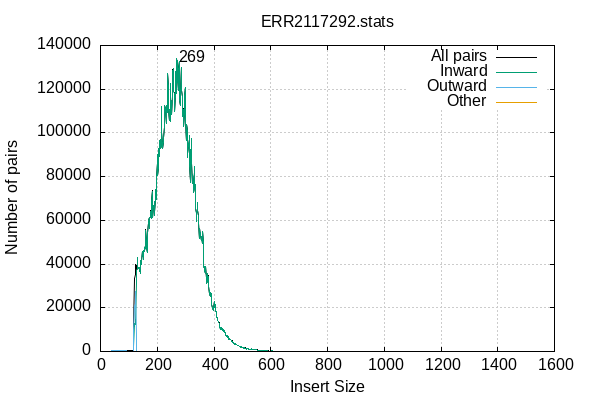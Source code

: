 
            set terminal png size 600,400 truecolor
            set output "ERR2117292-insert-size.png"
            set grid xtics ytics y2tics back lc rgb "#cccccc"
            set rmargin 5
            set label sprintf("%d",269) at 269+10,133878
            set ylabel  "Number of pairs"
            set xlabel  "Insert Size"
            set title "ERR2117292.stats" noenhanced
            plot \
                '-' with lines lc rgb 'black' title 'All pairs', \
                '-' with lines title 'Inward', \
                '-' with lines title 'Outward', \
                '-' with lines title 'Other'
        0	63
1	0
2	117
3	112
4	137
5	117
6	122
7	145
8	97
9	116
10	123
11	139
12	118
13	94
14	111
15	129
16	133
17	140
18	155
19	135
20	142
21	222
22	139
23	174
24	165
25	179
26	157
27	146
28	136
29	128
30	144
31	164
32	169
33	194
34	210
35	195
36	167
37	220
38	230
39	281
40	310
41	307
42	337
43	327
44	306
45	361
46	352
47	337
48	368
49	380
50	389
51	377
52	436
53	441
54	523
55	485
56	494
57	519
58	517
59	428
60	565
61	562
62	547
63	615
64	540
65	527
66	536
67	513
68	533
69	550
70	591
71	587
72	579
73	609
74	596
75	560
76	531
77	530
78	503
79	507
80	506
81	433
82	447
83	440
84	447
85	449
86	507
87	453
88	440
89	480
90	432
91	412
92	412
93	377
94	356
95	390
96	336
97	310
98	301
99	244
100	256
101	244
102	284
103	247
104	283
105	267
106	296
107	279
108	277
109	281
110	273
111	329
112	279
113	295
114	292
115	354
116	552
117	1921
118	12000
119	33101
120	32372
121	33370
122	35020
123	39636
124	39682
125	39474
126	39183
127	35139
128	37160
129	37888
130	42889
131	41709
132	37980
133	38320
134	38125
135	38560
136	38307
137	38453
138	36426
139	37392
140	37241
141	35673
142	41805
143	41669
144	39721
145	40669
146	41842
147	45956
148	44674
149	43417
150	43268
151	42188
152	42318
153	46129
154	45657
155	47398
156	46407
157	48562
158	46986
159	53178
160	55630
161	50729
162	48998
163	47372
164	45492
165	46918
166	51083
167	54618
168	58557
169	59418
170	59855
171	61342
172	59533
173	56347
174	60794
175	61597
176	64306
177	62694
178	60920
179	61387
180	66874
181	69037
182	73443
183	69353
184	67295
185	61205
186	65861
187	67002
188	65781
189	65639
190	68616
191	62371
192	64187
193	69099
194	74285
195	69193
196	69781
197	76704
198	77177
199	80210
200	85833
201	90113
202	80569
203	83883
204	93020
205	85342
206	92292
207	89357
208	95055
209	96608
210	93640
211	94518
212	96856
213	93063
214	93730
215	112305
216	100054
217	95245
218	95728
219	95794
220	92976
221	95640
222	95906
223	97942
224	102687
225	102655
226	112494
227	112602
228	111134
229	110788
230	109694
231	104305
232	108079
233	112587
234	110550
235	109592
236	125840
237	127069
238	121751
239	120433
240	114083
241	110278
242	105810
243	110909
244	110615
245	105271
246	115328
247	122550
248	115407
249	114204
250	110698
251	108579
252	116471
253	119999
254	128811
255	120912
256	123934
257	129689
258	122330
259	118996
260	118288
261	114085
262	109902
263	116564
264	118985
265	116077
266	128260
267	118202
268	131617
269	133878
270	127016
271	122909
272	133070
273	125387
274	119476
275	128295
276	129720
277	132662
278	126368
279	115674
280	114811
281	112489
282	113850
283	119641
284	130034
285	128193
286	124678
287	119438
288	116530
289	113266
290	107553
291	110960
292	102797
293	104269
294	102809
295	108372
296	110417
297	117260
298	121004
299	120619
300	109632
301	104505
302	96668
303	96585
304	104058
305	101351
306	95174
307	88586
308	90582
309	93787
310	95077
311	94402
312	96971
313	98908
314	97150
315	84449
316	78193
317	77534
318	92409
319	91153
320	96975
321	97457
322	86201
323	77018
324	78074
325	81043
326	77871
327	75081
328	72847
329	74004
330	81992
331	83351
332	84608
333	74834
334	72849
335	76369
336	65316
337	63376
338	64250
339	59568
340	63228
341	64559
342	68110
343	64717
344	62043
345	62478
346	58565
347	58751
348	51742
349	55549
350	56241
351	52967
352	54274
353	53097
354	53001
355	50951
356	52360
357	52796
358	49618
359	49664
360	49789
361	54706
362	50253
363	43769
364	39056
365	37916
366	38919
367	36538
368	37238
369	35587
370	35543
371	39051
372	33965
373	34742
374	31905
375	30986
376	31825
377	35893
378	32322
379	34552
380	33452
381	30444
382	29825
383	26692
384	27892
385	26136
386	25094
387	25345
388	26999
389	26052
390	26657
391	25578
392	21481
393	19921
394	20140
395	20322
396	19588
397	18760
398	19382
399	20077
400	22942
401	22489
402	19959
403	21353
404	21491
405	21692
406	20009
407	18157
408	18520
409	16784
410	15498
411	15688
412	14762
413	15175
414	14078
415	13771
416	13424
417	13101
418	12866
419	13054
420	11725
421	11053
422	10317
423	10462
424	10827
425	10954
426	10504
427	10382
428	10205
429	10401
430	10101
431	9783
432	9620
433	9906
434	9365
435	9128
436	9570
437	8730
438	9069
439	8673
440	7947
441	7426
442	7249
443	7038
444	6992
445	7298
446	6974
447	7025
448	6651
449	7254
450	6771
451	6143
452	5520
453	5754
454	5869
455	5754
456	5673
457	5534
458	5570
459	5440
460	5133
461	4920
462	4763
463	4774
464	4805
465	4708
466	4238
467	3997
468	3700
469	3590
470	3457
471	3641
472	3389
473	3435
474	3748
475	3799
476	3737
477	3312
478	3181
479	3204
480	3264
481	3218
482	2883
483	2568
484	2727
485	2578
486	2732
487	2930
488	2699
489	2432
490	2502
491	2392
492	2094
493	1985
494	1884
495	1921
496	1898
497	2156
498	2334
499	2013
500	1848
501	1827
502	1705
503	1628
504	1657
505	1466
506	1546
507	1487
508	1545
509	1625
510	1618
511	1475
512	1408
513	1301
514	1290
515	1146
516	1336
517	1215
518	1251
519	1277
520	1333
521	1543
522	1127
523	1188
524	1063
525	984
526	1095
527	1128
528	1016
529	1027
530	1024
531	1017
532	1189
533	1178
534	1012
535	925
536	842
537	842
538	807
539	920
540	1098
541	971
542	901
543	928
544	835
545	802
546	827
547	922
548	836
549	793
550	778
551	720
552	689
553	680
554	632
555	635
556	645
557	612
558	585
559	594
560	535
561	495
562	505
563	486
564	523
565	506
566	592
567	637
568	542
569	581
570	523
571	469
572	468
573	407
574	372
575	436
576	404
577	455
578	411
579	438
580	483
581	620
582	498
583	385
584	365
585	302
586	314
587	294
588	263
589	237
590	255
591	229
592	226
593	217
594	221
595	214
596	214
597	194
598	197
599	182
600	184
601	206
602	182
603	246
604	276
605	252
606	230
607	192
608	202
609	218
610	178
611	161
612	176
613	165
614	181
615	200
616	203
617	173
618	189
619	201
620	162
621	154
622	131
623	180
624	171
625	180
626	219
627	189
628	175
629	144
630	197
631	177
632	148
633	136
634	128
635	172
636	179
637	154
638	137
639	150
640	159
641	152
642	132
643	117
644	142
645	139
646	152
647	153
648	116
649	145
650	125
651	124
652	151
653	145
654	122
655	129
656	126
657	125
658	121
659	114
660	125
661	137
662	105
663	132
664	92
665	109
666	124
667	113
668	84
669	113
670	93
671	94
672	130
673	102
674	118
675	126
676	110
677	103
678	108
679	96
680	94
681	96
682	101
683	92
684	101
685	97
686	87
687	96
688	73
689	96
690	97
691	86
692	88
693	85
694	86
695	85
696	92
697	90
698	77
699	105
700	108
701	77
702	84
703	72
704	89
705	65
706	66
707	87
708	68
709	81
710	71
711	63
712	76
713	72
714	61
715	83
716	102
717	85
718	67
719	74
720	68
721	90
722	76
723	66
724	86
725	56
726	68
727	75
728	76
729	54
730	64
731	90
732	83
733	64
734	69
735	77
736	63
737	63
738	74
739	80
740	64
741	70
742	65
743	63
744	60
745	65
746	50
747	51
748	57
749	77
750	56
751	65
752	61
753	65
754	87
755	59
756	56
757	69
758	60
759	69
760	62
761	67
762	72
763	46
764	72
765	54
766	47
767	62
768	70
769	58
770	65
771	52
772	61
773	74
774	57
775	61
776	48
777	47
778	53
779	54
780	43
781	52
782	53
783	46
784	61
785	48
786	64
787	55
788	56
789	58
790	55
791	67
792	47
793	42
794	45
795	46
796	47
797	54
798	45
799	38
800	32
801	29
802	49
803	46
804	48
805	61
806	42
807	60
808	44
809	52
810	43
811	38
812	41
813	50
814	51
815	58
816	55
817	44
818	49
819	45
820	48
821	58
822	55
823	48
824	46
825	48
826	37
827	47
828	48
829	45
830	40
831	53
832	48
833	30
834	32
835	40
836	46
837	51
838	37
839	44
840	32
841	41
842	53
843	45
844	55
845	41
846	37
847	40
848	44
849	47
850	51
851	46
852	48
853	38
854	46
855	35
856	45
857	57
858	45
859	44
860	39
861	33
862	58
863	53
864	45
865	50
866	42
867	58
868	41
869	49
870	44
871	41
872	35
873	48
874	44
875	51
876	47
877	36
878	29
879	43
880	28
881	49
882	31
883	32
884	43
885	39
886	40
887	39
888	44
889	37
890	33
891	39
892	36
893	40
894	51
895	29
896	42
897	30
898	41
899	42
900	44
901	49
902	40
903	35
904	34
905	47
906	45
907	35
908	38
909	50
910	42
911	49
912	57
913	46
914	48
915	35
916	39
917	50
918	49
919	45
920	53
921	39
922	40
923	38
924	34
925	34
926	44
927	43
928	37
929	46
930	49
931	37
932	28
933	39
934	34
935	47
936	50
937	36
938	40
939	34
940	33
941	39
942	48
943	32
944	41
945	43
946	52
947	37
948	34
949	41
950	37
951	37
952	39
953	31
954	44
955	35
956	48
957	50
958	56
959	42
960	41
961	42
962	38
963	28
964	50
965	42
966	35
967	48
968	29
969	39
970	43
971	27
972	35
973	40
974	24
975	46
976	34
977	26
978	27
979	33
980	39
981	36
982	38
983	33
984	41
985	27
986	55
987	36
988	27
989	39
990	35
991	45
992	51
993	39
994	34
995	44
996	30
997	32
998	46
999	60
1000	37
1001	36
1002	51
1003	30
1004	33
1005	47
1006	29
1007	33
1008	33
1009	47
1010	35
1011	38
1012	41
1013	34
1014	32
1015	49
1016	38
1017	42
1018	51
1019	39
1020	30
1021	39
1022	50
1023	38
1024	44
1025	36
1026	38
1027	38
1028	44
1029	42
1030	45
1031	33
1032	42
1033	36
1034	36
1035	42
1036	36
1037	39
1038	30
1039	28
1040	27
1041	41
1042	35
1043	43
1044	50
1045	38
1046	53
1047	47
1048	31
1049	32
1050	37
1051	33
1052	34
1053	37
1054	36
1055	42
1056	37
1057	29
1058	39
1059	52
1060	33
1061	33
1062	39
1063	36
1064	44
1065	32
1066	38
1067	34
1068	39
1069	33
1070	33
1071	35
1072	38
1073	40
1074	41
1075	46
1076	35
1077	33
1078	38
1079	45
1080	38
1081	30
1082	36
1083	34
1084	32
1085	40
1086	34
1087	31
1088	34
1089	39
1090	33
1091	45
1092	42
1093	45
1094	36
1095	39
1096	37
1097	34
1098	29
1099	43
1100	40
1101	36
1102	38
1103	38
1104	47
1105	46
1106	33
1107	39
1108	39
1109	33
1110	34
1111	37
1112	37
1113	36
1114	30
1115	22
1116	37
1117	38
1118	44
1119	41
1120	45
1121	40
1122	40
1123	43
1124	34
1125	39
1126	32
1127	34
1128	37
1129	35
1130	44
1131	31
1132	28
1133	24
1134	32
1135	34
1136	35
1137	37
1138	37
1139	29
1140	31
1141	31
1142	56
1143	26
1144	34
1145	24
1146	25
1147	29
1148	26
1149	18
1150	33
1151	35
1152	28
1153	27
1154	25
1155	30
1156	35
1157	36
1158	31
1159	24
1160	36
1161	44
1162	31
1163	28
1164	30
1165	36
1166	35
1167	42
1168	43
1169	40
1170	36
1171	35
1172	29
1173	40
1174	37
1175	44
1176	34
1177	41
1178	34
1179	34
1180	40
1181	35
1182	35
1183	42
1184	33
1185	34
1186	32
1187	32
1188	33
1189	31
1190	34
1191	47
1192	39
1193	41
1194	29
1195	34
1196	42
1197	38
1198	40
1199	36
1200	33
1201	42
1202	45
1203	26
1204	34
1205	39
1206	48
1207	35
1208	34
1209	34
1210	34
1211	36
1212	36
1213	29
1214	46
1215	38
1216	36
1217	32
1218	36
1219	38
1220	37
1221	44
1222	33
1223	32
1224	40
1225	28
1226	39
1227	36
1228	34
1229	34
1230	38
1231	44
1232	32
1233	41
1234	30
1235	20
1236	26
1237	31
1238	35
1239	37
1240	34
1241	27
1242	31
1243	26
1244	35
1245	33
1246	32
1247	25
1248	30
1249	19
1250	31
1251	36
1252	27
1253	29
1254	34
1255	34
1256	37
1257	27
1258	40
1259	27
1260	26
1261	39
1262	26
1263	33
1264	39
1265	36
1266	35
1267	32
1268	35
1269	33
1270	39
1271	39
1272	29
1273	27
1274	27
1275	45
1276	35
1277	30
1278	32
1279	31
1280	37
1281	33
1282	29
1283	36
1284	22
1285	30
1286	32
1287	36
1288	27
1289	35
1290	27
1291	20
1292	33
1293	29
1294	30
1295	44
1296	37
1297	39
1298	22
1299	39
1300	35
1301	37
1302	37
1303	28
1304	44
1305	28
1306	36
1307	27
1308	33
1309	31
1310	36
1311	33
1312	35
1313	23
1314	22
1315	36
1316	18
1317	30
1318	35
1319	34
1320	24
1321	29
1322	41
1323	25
1324	22
1325	33
1326	33
1327	40
1328	29
1329	32
1330	21
1331	43
1332	34
1333	32
1334	33
1335	38
1336	27
1337	45
1338	44
1339	48
1340	27
1341	21
1342	27
1343	39
1344	37
1345	30
1346	43
1347	24
1348	31
1349	33
1350	32
1351	38
1352	39
1353	28
1354	24
1355	41
1356	39
1357	44
1358	27
1359	26
1360	23
1361	27
1362	26
1363	38
1364	29
1365	29
1366	36
1367	30
1368	44
1369	44
1370	34
1371	38
1372	43
1373	31
1374	37
1375	27
1376	46
1377	30
1378	32
1379	30
1380	39
1381	36
1382	40
1383	40
1384	41
1385	40
1386	39
1387	36
1388	32
1389	48
1390	40
1391	39
1392	45
1393	39
1394	40
1395	45
1396	53
1397	48
1398	41
1399	33
1400	38
1401	47
1402	41
1403	42
1404	40
1405	43
1406	46
1407	35
1408	52
1409	39
1410	46
1411	31
1412	38
1413	39
1414	33
1415	49
1416	27
1417	36
1418	38
1419	47
1420	37
1421	37
1422	29
1423	39
1424	30
1425	43
1426	34
1427	22
1428	47
1429	31
1430	38
1431	32
1432	41
1433	44
1434	39
1435	37
1436	37
1437	34
1438	37
1439	37
1440	30
1441	49
end
0	0
1	0
2	0
3	0
4	0
5	0
6	0
7	0
8	0
9	0
10	0
11	0
12	0
13	0
14	0
15	0
16	0
17	0
18	0
19	9
20	3
21	26
22	2
23	13
24	1
25	2
26	3
27	4
28	2
29	8
30	7
31	9
32	15
33	18
34	27
35	25
36	17
37	34
38	19
39	41
40	42
41	46
42	57
43	50
44	46
45	55
46	52
47	49
48	55
49	51
50	79
51	77
52	89
53	86
54	97
55	112
56	94
57	100
58	106
59	96
60	123
61	113
62	99
63	140
64	135
65	161
66	147
67	135
68	143
69	173
70	160
71	195
72	184
73	200
74	214
75	186
76	171
77	175
78	194
79	173
80	188
81	153
82	152
83	168
84	162
85	149
86	195
87	178
88	160
89	198
90	162
91	175
92	172
93	172
94	164
95	183
96	184
97	174
98	173
99	146
100	140
101	145
102	165
103	149
104	185
105	180
106	180
107	184
108	158
109	183
110	170
111	220
112	167
113	186
114	201
115	232
116	286
117	707
118	2393
119	12317
120	11653
121	12708
122	12965
123	14787
124	14182
125	12135
126	30935
127	35065
128	37123
129	37852
130	42855
131	41676
132	37955
133	38298
134	38096
135	38526
136	38272
137	38418
138	36392
139	37366
140	37210
141	35639
142	41771
143	41642
144	39689
145	40634
146	41798
147	45918
148	44645
149	43382
150	43230
151	42150
152	42298
153	46109
154	45629
155	47365
156	46376
157	48529
158	46952
159	53141
160	55586
161	50696
162	48957
163	47337
164	45460
165	46879
166	51045
167	54595
168	58522
169	59386
170	59818
171	61314
172	59500
173	56314
174	60762
175	61567
176	64279
177	62661
178	60883
179	61362
180	66846
181	69006
182	73412
183	69313
184	67254
185	61168
186	65825
187	66965
188	65757
189	65603
190	68575
191	62335
192	64146
193	69068
194	74244
195	69169
196	69748
197	76674
198	77143
199	80174
200	85812
201	90084
202	80537
203	83845
204	92975
205	85305
206	92260
207	89321
208	95021
209	96580
210	93615
211	94491
212	96833
213	93011
214	93704
215	112274
216	100018
217	95217
218	95695
219	95760
220	92948
221	95614
222	95872
223	97915
224	102664
225	102631
226	112468
227	112574
228	111098
229	110762
230	109665
231	104276
232	108053
233	112561
234	110514
235	109570
236	125804
237	127037
238	121722
239	120406
240	114057
241	110245
242	105778
243	110879
244	110593
245	105247
246	115303
247	122519
248	115382
249	114173
250	110672
251	108565
252	116436
253	119972
254	128783
255	120888
256	123906
257	129657
258	122304
259	118967
260	118262
261	114060
262	109876
263	116541
264	118962
265	116055
266	128234
267	118171
268	131584
269	133859
270	126985
271	122880
272	133031
273	125365
274	119440
275	128259
276	129686
277	132637
278	126341
279	115653
280	114784
281	112468
282	113814
283	119610
284	130007
285	128166
286	124648
287	119408
288	116491
289	113238
290	107528
291	110934
292	102770
293	104242
294	102794
295	108337
296	110386
297	117230
298	120979
299	120597
300	109600
301	104477
302	96639
303	96558
304	104034
305	101319
306	95144
307	88549
308	90549
309	93759
310	95045
311	94376
312	96948
313	98874
314	97115
315	84416
316	78154
317	77505
318	92380
319	91131
320	96954
321	97434
322	86181
323	76991
324	78040
325	81002
326	77843
327	75055
328	72829
329	73978
330	81975
331	83322
332	84584
333	74802
334	72825
335	76339
336	65281
337	63360
338	64223
339	59549
340	63198
341	64538
342	68081
343	64691
344	62011
345	62449
346	58545
347	58723
348	51715
349	55520
350	56217
351	52943
352	54247
353	53073
354	52983
355	50927
356	52322
357	52771
358	49594
359	49636
360	49762
361	54681
362	50223
363	43737
364	39025
365	37898
366	38894
367	36520
368	37213
369	35570
370	35514
371	39031
372	33939
373	34711
374	31885
375	30968
376	31800
377	35873
378	32299
379	34528
380	33434
381	30419
382	29804
383	26674
384	27872
385	26115
386	25072
387	25312
388	26973
389	26031
390	26626
391	25552
392	21459
393	19889
394	20107
395	20299
396	19563
397	18734
398	19361
399	20052
400	22920
401	22464
402	19934
403	21329
404	21468
405	21661
406	19981
407	18134
408	18496
409	16759
410	15470
411	15658
412	14739
413	15141
414	14049
415	13750
416	13397
417	13087
418	12833
419	13020
420	11695
421	11034
422	10293
423	10431
424	10804
425	10932
426	10478
427	10365
428	10179
429	10374
430	10076
431	9760
432	9594
433	9877
434	9343
435	9105
436	9542
437	8702
438	9040
439	8639
440	7926
441	7393
442	7219
443	7019
444	6965
445	7274
446	6957
447	7003
448	6632
449	7230
450	6745
451	6116
452	5489
453	5741
454	5855
455	5728
456	5653
457	5514
458	5543
459	5411
460	5108
461	4887
462	4745
463	4752
464	4778
465	4689
466	4219
467	3972
468	3672
469	3565
470	3432
471	3621
472	3364
473	3418
474	3727
475	3772
476	3722
477	3296
478	3151
479	3184
480	3251
481	3194
482	2861
483	2546
484	2712
485	2563
486	2695
487	2904
488	2682
489	2413
490	2489
491	2370
492	2072
493	1966
494	1858
495	1893
496	1869
497	2116
498	2315
499	1984
500	1821
501	1807
502	1684
503	1609
504	1630
505	1442
506	1525
507	1467
508	1519
509	1608
510	1589
511	1460
512	1380
513	1275
514	1265
515	1134
516	1317
517	1194
518	1231
519	1252
520	1311
521	1513
522	1105
523	1165
524	1034
525	947
526	1066
527	1099
528	1005
529	998
530	1008
531	992
532	1173
533	1157
534	987
535	907
536	822
537	820
538	784
539	893
540	1074
541	953
542	875
543	897
544	817
545	780
546	799
547	889
548	805
549	767
550	754
551	689
552	660
553	647
554	609
555	605
556	625
557	586
558	567
559	573
560	511
561	476
562	477
563	462
564	498
565	481
566	564
567	612
568	514
569	555
570	496
571	445
572	450
573	391
574	354
575	420
576	386
577	437
578	389
579	412
580	449
581	592
582	467
583	357
584	353
585	285
586	289
587	267
588	236
589	221
590	241
591	203
592	206
593	197
594	197
595	192
596	198
597	173
598	167
599	158
600	152
601	191
602	163
603	229
604	239
605	235
606	202
607	168
608	181
609	185
610	162
611	138
612	155
613	149
614	161
615	184
616	182
617	151
618	165
619	175
620	132
621	134
622	110
623	155
624	151
625	160
626	194
627	167
628	151
629	126
630	179
631	157
632	135
633	119
634	110
635	155
636	151
637	130
638	118
639	126
640	134
641	124
642	116
643	99
644	117
645	120
646	122
647	122
648	99
649	126
650	105
651	102
652	128
653	113
654	96
655	108
656	103
657	108
658	100
659	95
660	103
661	114
662	83
663	104
664	81
665	84
666	92
667	92
668	75
669	90
670	76
671	78
672	107
673	83
674	98
675	110
676	93
677	82
678	87
679	75
680	72
681	78
682	82
683	69
684	75
685	78
686	67
687	78
688	59
689	73
690	78
691	67
692	68
693	64
694	67
695	60
696	69
697	64
698	63
699	77
700	78
701	54
702	64
703	49
704	68
705	49
706	41
707	68
708	48
709	60
710	56
711	47
712	54
713	53
714	45
715	67
716	68
717	66
718	51
719	54
720	48
721	69
722	60
723	48
724	64
725	38
726	60
727	56
728	59
729	41
730	50
731	67
732	61
733	47
734	47
735	54
736	45
737	42
738	46
739	59
740	42
741	50
742	47
743	48
744	45
745	43
746	35
747	39
748	41
749	56
750	43
751	49
752	38
753	43
754	64
755	39
756	37
757	48
758	45
759	45
760	53
761	44
762	53
763	28
764	50
765	29
766	33
767	45
768	51
769	43
770	47
771	29
772	40
773	50
774	42
775	45
776	37
777	31
778	35
779	33
780	28
781	27
782	35
783	22
784	38
785	34
786	53
787	38
788	33
789	41
790	36
791	44
792	33
793	21
794	24
795	28
796	32
797	43
798	28
799	21
800	22
801	16
802	31
803	27
804	26
805	34
806	21
807	38
808	28
809	36
810	30
811	24
812	27
813	30
814	32
815	34
816	32
817	27
818	35
819	31
820	27
821	40
822	35
823	39
824	30
825	28
826	25
827	28
828	25
829	24
830	23
831	34
832	27
833	13
834	18
835	23
836	29
837	27
838	18
839	28
840	21
841	29
842	33
843	27
844	31
845	22
846	26
847	24
848	22
849	31
850	29
851	27
852	26
853	25
854	28
855	22
856	31
857	28
858	20
859	33
860	22
861	21
862	35
863	35
864	24
865	30
866	26
867	28
868	19
869	28
870	25
871	22
872	19
873	33
874	27
875	30
876	28
877	20
878	17
879	21
880	15
881	25
882	20
883	23
884	26
885	17
886	27
887	19
888	21
889	19
890	19
891	23
892	18
893	21
894	17
895	15
896	23
897	21
898	24
899	26
900	27
901	28
902	26
903	18
904	18
905	27
906	31
907	22
908	23
909	35
910	22
911	26
912	29
913	22
914	25
915	19
916	19
917	29
918	28
919	31
920	33
921	20
922	23
923	24
924	21
925	17
926	24
927	28
928	22
929	20
930	26
931	23
932	13
933	20
934	17
935	22
936	29
937	22
938	19
939	17
940	17
941	21
942	29
943	15
944	26
945	23
946	31
947	21
948	20
949	29
950	23
951	21
952	22
953	16
954	28
955	23
956	33
957	30
958	36
959	26
960	21
961	26
962	22
963	16
964	35
965	25
966	16
967	31
968	18
969	18
970	23
971	19
972	20
973	31
974	14
975	28
976	19
977	11
978	21
979	17
980	23
981	26
982	24
983	18
984	22
985	18
986	37
987	20
988	18
989	17
990	17
991	20
992	26
993	24
994	17
995	27
996	16
997	20
998	32
999	37
1000	22
1001	22
1002	32
1003	21
1004	15
1005	21
1006	18
1007	21
1008	18
1009	29
1010	19
1011	29
1012	25
1013	19
1014	13
1015	23
1016	24
1017	24
1018	30
1019	33
1020	23
1021	30
1022	26
1023	25
1024	29
1025	23
1026	23
1027	23
1028	25
1029	24
1030	29
1031	18
1032	22
1033	20
1034	17
1035	25
1036	24
1037	27
1038	14
1039	18
1040	15
1041	26
1042	17
1043	28
1044	28
1045	22
1046	29
1047	28
1048	15
1049	21
1050	24
1051	20
1052	20
1053	17
1054	21
1055	22
1056	17
1057	15
1058	13
1059	32
1060	18
1061	17
1062	16
1063	21
1064	25
1065	18
1066	21
1067	21
1068	21
1069	17
1070	19
1071	21
1072	27
1073	19
1074	24
1075	22
1076	19
1077	15
1078	17
1079	23
1080	26
1081	12
1082	15
1083	17
1084	19
1085	20
1086	21
1087	22
1088	15
1089	25
1090	22
1091	30
1092	21
1093	21
1094	22
1095	20
1096	14
1097	20
1098	14
1099	22
1100	27
1101	13
1102	24
1103	16
1104	28
1105	30
1106	18
1107	24
1108	23
1109	21
1110	17
1111	22
1112	21
1113	18
1114	17
1115	10
1116	16
1117	25
1118	26
1119	18
1120	30
1121	22
1122	18
1123	25
1124	14
1125	17
1126	14
1127	16
1128	11
1129	16
1130	26
1131	14
1132	12
1133	13
1134	10
1135	16
1136	18
1137	21
1138	16
1139	17
1140	16
1141	20
1142	26
1143	17
1144	10
1145	9
1146	14
1147	14
1148	16
1149	11
1150	17
1151	16
1152	13
1153	17
1154	15
1155	17
1156	15
1157	22
1158	19
1159	15
1160	16
1161	24
1162	19
1163	13
1164	16
1165	16
1166	22
1167	19
1168	27
1169	20
1170	18
1171	18
1172	10
1173	18
1174	16
1175	28
1176	18
1177	25
1178	20
1179	22
1180	26
1181	23
1182	17
1183	16
1184	13
1185	18
1186	17
1187	11
1188	19
1189	22
1190	24
1191	23
1192	25
1193	25
1194	15
1195	15
1196	22
1197	21
1198	17
1199	23
1200	23
1201	19
1202	27
1203	15
1204	20
1205	17
1206	32
1207	18
1208	26
1209	13
1210	16
1211	14
1212	19
1213	13
1214	20
1215	19
1216	21
1217	14
1218	24
1219	17
1220	16
1221	18
1222	20
1223	19
1224	25
1225	11
1226	18
1227	16
1228	17
1229	17
1230	16
1231	24
1232	16
1233	23
1234	14
1235	9
1236	13
1237	15
1238	20
1239	19
1240	18
1241	14
1242	17
1243	16
1244	22
1245	14
1246	13
1247	11
1248	15
1249	11
1250	20
1251	14
1252	14
1253	11
1254	19
1255	18
1256	13
1257	13
1258	18
1259	14
1260	8
1261	17
1262	15
1263	16
1264	16
1265	16
1266	14
1267	15
1268	21
1269	16
1270	13
1271	19
1272	14
1273	14
1274	17
1275	23
1276	18
1277	16
1278	14
1279	21
1280	14
1281	15
1282	15
1283	14
1284	10
1285	11
1286	15
1287	17
1288	6
1289	13
1290	14
1291	10
1292	14
1293	15
1294	14
1295	18
1296	18
1297	25
1298	12
1299	19
1300	15
1301	18
1302	19
1303	12
1304	20
1305	16
1306	15
1307	11
1308	13
1309	12
1310	13
1311	13
1312	10
1313	10
1314	9
1315	18
1316	12
1317	18
1318	13
1319	18
1320	14
1321	16
1322	22
1323	12
1324	9
1325	16
1326	13
1327	23
1328	14
1329	18
1330	13
1331	18
1332	12
1333	19
1334	16
1335	20
1336	14
1337	17
1338	21
1339	21
1340	12
1341	18
1342	17
1343	27
1344	20
1345	10
1346	21
1347	11
1348	19
1349	12
1350	20
1351	20
1352	20
1353	9
1354	9
1355	23
1356	18
1357	24
1358	13
1359	13
1360	7
1361	11
1362	14
1363	19
1364	11
1365	15
1366	17
1367	11
1368	24
1369	28
1370	15
1371	20
1372	22
1373	11
1374	16
1375	14
1376	13
1377	15
1378	15
1379	17
1380	17
1381	19
1382	23
1383	27
1384	24
1385	20
1386	17
1387	18
1388	16
1389	30
1390	23
1391	22
1392	30
1393	17
1394	19
1395	22
1396	29
1397	21
1398	26
1399	20
1400	27
1401	29
1402	23
1403	23
1404	20
1405	17
1406	22
1407	22
1408	30
1409	18
1410	21
1411	15
1412	16
1413	23
1414	21
1415	25
1416	14
1417	15
1418	20
1419	25
1420	19
1421	20
1422	10
1423	15
1424	8
1425	21
1426	16
1427	7
1428	19
1429	10
1430	22
1431	14
1432	18
1433	25
1434	17
1435	19
1436	20
1437	18
1438	16
1439	17
1440	12
1441	25
end
0	63
1	0
2	117
3	112
4	137
5	117
6	122
7	145
8	96
9	116
10	123
11	138
12	117
13	94
14	111
15	129
16	133
17	140
18	148
19	126
20	139
21	196
22	137
23	161
24	164
25	177
26	154
27	141
28	134
29	120
30	136
31	153
32	154
33	176
34	182
35	170
36	149
37	186
38	210
39	240
40	268
41	261
42	279
43	276
44	260
45	306
46	300
47	288
48	313
49	329
50	309
51	300
52	347
53	355
54	425
55	372
56	400
57	419
58	411
59	332
60	441
61	449
62	448
63	474
64	405
65	366
66	388
67	378
68	390
69	375
70	430
71	391
72	394
73	409
74	380
75	374
76	359
77	354
78	307
79	333
80	317
81	277
82	294
83	271
84	284
85	300
86	311
87	275
88	279
89	282
90	270
91	236
92	240
93	205
94	192
95	204
96	151
97	135
98	128
99	98
100	116
101	99
102	118
103	97
104	97
105	87
106	116
107	95
108	119
109	98
110	103
111	108
112	112
113	107
114	91
115	121
116	266
117	1214
118	9607
119	20783
120	20717
121	20661
122	22055
123	24849
124	25500
125	27339
126	8248
127	73
128	36
129	36
130	34
131	33
132	24
133	22
134	28
135	34
136	35
137	35
138	32
139	26
140	31
141	34
142	34
143	25
144	31
145	35
146	43
147	37
148	29
149	34
150	38
151	38
152	19
153	20
154	28
155	32
156	31
157	33
158	34
159	37
160	44
161	32
162	41
163	35
164	31
165	38
166	37
167	23
168	35
169	32
170	37
171	27
172	31
173	33
174	32
175	30
176	26
177	33
178	37
179	25
180	28
181	30
182	29
183	39
184	40
185	37
186	35
187	36
188	24
189	36
190	40
191	36
192	40
193	29
194	40
195	24
196	33
197	29
198	33
199	36
200	21
201	28
202	31
203	37
204	44
205	36
206	32
207	34
208	33
209	28
210	25
211	27
212	23
213	51
214	26
215	31
216	36
217	28
218	33
219	33
220	28
221	26
222	34
223	27
224	23
225	24
226	26
227	28
228	34
229	26
230	28
231	28
232	26
233	26
234	36
235	22
236	34
237	32
238	29
239	27
240	24
241	32
242	32
243	29
244	22
245	23
246	25
247	31
248	24
249	31
250	26
251	13
252	35
253	27
254	28
255	23
256	27
257	31
258	26
259	29
260	26
261	25
262	26
263	23
264	23
265	22
266	25
267	31
268	33
269	19
270	31
271	28
272	39
273	22
274	36
275	36
276	34
277	25
278	27
279	21
280	27
281	21
282	36
283	31
284	27
285	27
286	30
287	30
288	39
289	28
290	25
291	26
292	27
293	27
294	15
295	35
296	31
297	30
298	24
299	21
300	32
301	28
302	29
303	26
304	24
305	32
306	29
307	37
308	33
309	28
310	32
311	26
312	23
313	34
314	35
315	33
316	39
317	29
318	29
319	22
320	21
321	23
322	20
323	27
324	34
325	41
326	28
327	26
328	18
329	26
330	17
331	29
332	24
333	32
334	24
335	30
336	35
337	16
338	27
339	19
340	30
341	21
342	29
343	25
344	32
345	29
346	20
347	28
348	26
349	29
350	24
351	24
352	27
353	24
354	18
355	24
356	38
357	25
358	24
359	28
360	27
361	25
362	30
363	32
364	31
365	18
366	25
367	18
368	25
369	17
370	29
371	20
372	26
373	31
374	20
375	18
376	25
377	20
378	23
379	24
380	18
381	25
382	21
383	18
384	20
385	21
386	22
387	33
388	26
389	21
390	31
391	26
392	22
393	32
394	33
395	23
396	25
397	26
398	21
399	25
400	22
401	25
402	24
403	24
404	23
405	31
406	28
407	22
408	24
409	25
410	28
411	30
412	23
413	34
414	29
415	21
416	27
417	14
418	33
419	34
420	30
421	19
422	23
423	31
424	23
425	22
426	26
427	17
428	26
429	27
430	25
431	23
432	26
433	29
434	22
435	23
436	28
437	28
438	28
439	34
440	21
441	33
442	30
443	19
444	27
445	24
446	17
447	22
448	19
449	24
450	26
451	26
452	31
453	13
454	14
455	26
456	19
457	20
458	27
459	29
460	25
461	32
462	18
463	22
464	27
465	18
466	19
467	25
468	27
469	25
470	25
471	20
472	25
473	17
474	21
475	27
476	15
477	16
478	30
479	20
480	13
481	24
482	22
483	22
484	15
485	15
486	37
487	26
488	17
489	19
490	13
491	22
492	22
493	19
494	26
495	28
496	29
497	40
498	19
499	29
500	27
501	20
502	21
503	19
504	27
505	24
506	21
507	20
508	26
509	17
510	29
511	15
512	28
513	26
514	25
515	12
516	19
517	21
518	20
519	25
520	22
521	30
522	22
523	23
524	28
525	37
526	29
527	29
528	11
529	29
530	16
531	25
532	16
533	21
534	25
535	18
536	20
537	22
538	23
539	27
540	24
541	18
542	26
543	31
544	17
545	22
546	28
547	33
548	31
549	26
550	24
551	31
552	29
553	33
554	22
555	30
556	19
557	26
558	18
559	21
560	24
561	19
562	27
563	24
564	25
565	25
566	28
567	25
568	28
569	26
570	26
571	24
572	18
573	16
574	18
575	16
576	18
577	18
578	22
579	26
580	33
581	28
582	31
583	28
584	12
585	17
586	25
587	27
588	27
589	16
590	14
591	26
592	20
593	20
594	24
595	21
596	16
597	21
598	30
599	24
600	32
601	15
602	19
603	17
604	37
605	17
606	28
607	24
608	21
609	33
610	16
611	23
612	21
613	16
614	20
615	16
616	21
617	22
618	24
619	26
620	30
621	20
622	21
623	24
624	20
625	20
626	25
627	22
628	24
629	17
630	18
631	20
632	13
633	17
634	18
635	17
636	28
637	24
638	19
639	24
640	25
641	27
642	16
643	18
644	25
645	19
646	30
647	31
648	17
649	19
650	20
651	22
652	23
653	32
654	26
655	21
656	23
657	17
658	21
659	19
660	22
661	23
662	22
663	28
664	11
665	25
666	32
667	21
668	9
669	23
670	17
671	16
672	23
673	19
674	20
675	16
676	17
677	21
678	21
679	21
680	22
681	18
682	19
683	23
684	26
685	19
686	19
687	18
688	14
689	23
690	19
691	19
692	20
693	20
694	19
695	25
696	23
697	26
698	14
699	28
700	30
701	23
702	20
703	23
704	21
705	16
706	25
707	19
708	20
709	21
710	15
711	16
712	22
713	19
714	16
715	16
716	33
717	19
718	16
719	20
720	20
721	21
722	15
723	18
724	22
725	18
726	8
727	19
728	17
729	13
730	14
731	23
732	22
733	17
734	22
735	23
736	18
737	20
738	28
739	21
740	22
741	20
742	18
743	15
744	15
745	22
746	15
747	12
748	16
749	21
750	13
751	16
752	23
753	22
754	23
755	20
756	19
757	20
758	15
759	24
760	9
761	23
762	19
763	18
764	22
765	25
766	14
767	17
768	19
769	15
770	18
771	23
772	20
773	24
774	15
775	16
776	11
777	16
778	18
779	21
780	15
781	25
782	18
783	24
784	23
785	14
786	11
787	17
788	23
789	17
790	19
791	23
792	14
793	21
794	21
795	18
796	15
797	11
798	17
799	17
800	10
801	13
802	18
803	19
804	22
805	27
806	21
807	22
808	16
809	16
810	13
811	14
812	14
813	19
814	19
815	24
816	23
817	17
818	14
819	14
820	21
821	18
822	20
823	9
824	16
825	20
826	12
827	19
828	23
829	21
830	17
831	19
832	21
833	17
834	14
835	17
836	17
837	24
838	19
839	16
840	11
841	12
842	20
843	18
844	24
845	19
846	11
847	16
848	21
849	16
850	22
851	19
852	22
853	13
854	18
855	13
856	14
857	29
858	25
859	11
860	17
861	12
862	23
863	18
864	21
865	20
866	16
867	30
868	22
869	21
870	19
871	19
872	16
873	15
874	17
875	21
876	19
877	16
878	12
879	22
880	13
881	24
882	11
883	9
884	17
885	22
886	13
887	20
888	23
889	18
890	14
891	16
892	18
893	19
894	34
895	14
896	19
897	9
898	17
899	16
900	17
901	21
902	14
903	17
904	16
905	20
906	14
907	13
908	15
909	15
910	20
911	23
912	28
913	24
914	23
915	16
916	20
917	21
918	21
919	14
920	20
921	19
922	17
923	14
924	13
925	17
926	20
927	15
928	15
929	26
930	23
931	14
932	15
933	19
934	17
935	25
936	21
937	14
938	20
939	17
940	16
941	18
942	19
943	17
944	15
945	20
946	21
947	16
948	14
949	12
950	14
951	16
952	17
953	15
954	16
955	12
956	15
957	20
958	20
959	16
960	20
961	16
962	16
963	12
964	15
965	17
966	19
967	17
968	11
969	21
970	20
971	8
972	15
973	9
974	10
975	18
976	15
977	15
978	6
979	16
980	16
981	9
982	14
983	15
984	19
985	9
986	18
987	16
988	9
989	22
990	18
991	25
992	25
993	15
994	17
995	17
996	14
997	12
998	14
999	23
1000	15
1001	14
1002	19
1003	9
1004	18
1005	26
1006	11
1007	12
1008	15
1009	18
1010	16
1011	9
1012	16
1013	15
1014	19
1015	26
1016	14
1017	18
1018	21
1019	6
1020	7
1021	9
1022	24
1023	13
1024	15
1025	13
1026	15
1027	15
1028	19
1029	18
1030	16
1031	15
1032	20
1033	16
1034	19
1035	17
1036	12
1037	12
1038	16
1039	10
1040	12
1041	15
1042	18
1043	15
1044	22
1045	16
1046	24
1047	18
1048	16
1049	11
1050	13
1051	13
1052	14
1053	20
1054	15
1055	20
1056	20
1057	14
1058	26
1059	20
1060	15
1061	16
1062	23
1063	15
1064	19
1065	14
1066	17
1067	13
1068	18
1069	16
1070	14
1071	14
1072	11
1073	21
1074	17
1075	24
1076	16
1077	18
1078	21
1079	22
1080	12
1081	18
1082	21
1083	17
1084	13
1085	20
1086	13
1087	9
1088	19
1089	14
1090	11
1091	15
1092	21
1093	24
1094	14
1095	19
1096	23
1097	14
1098	15
1099	21
1100	13
1101	23
1102	14
1103	22
1104	19
1105	16
1106	15
1107	15
1108	16
1109	12
1110	17
1111	15
1112	16
1113	18
1114	13
1115	12
1116	21
1117	13
1118	18
1119	23
1120	15
1121	18
1122	22
1123	18
1124	20
1125	22
1126	18
1127	18
1128	26
1129	19
1130	18
1131	17
1132	16
1133	11
1134	22
1135	18
1136	17
1137	15
1138	21
1139	12
1140	15
1141	11
1142	30
1143	9
1144	24
1145	15
1146	11
1147	15
1148	10
1149	7
1150	16
1151	19
1152	15
1153	10
1154	10
1155	13
1156	20
1157	14
1158	12
1159	9
1160	20
1161	20
1162	12
1163	15
1164	14
1165	20
1166	13
1167	23
1168	16
1169	20
1170	18
1171	17
1172	19
1173	22
1174	21
1175	16
1176	16
1177	16
1178	14
1179	12
1180	14
1181	12
1182	18
1183	26
1184	20
1185	16
1186	15
1187	21
1188	14
1189	9
1190	10
1191	24
1192	14
1193	16
1194	14
1195	19
1196	20
1197	17
1198	23
1199	13
1200	10
1201	23
1202	18
1203	11
1204	14
1205	22
1206	16
1207	16
1208	8
1209	21
1210	18
1211	22
1212	17
1213	16
1214	26
1215	19
1216	15
1217	18
1218	12
1219	21
1220	21
1221	26
1222	13
1223	13
1224	15
1225	16
1226	21
1227	20
1228	17
1229	17
1230	22
1231	20
1232	16
1233	18
1234	16
1235	11
1236	13
1237	16
1238	15
1239	18
1240	16
1241	13
1242	14
1243	10
1244	13
1245	19
1246	19
1247	14
1248	15
1249	8
1250	11
1251	22
1252	13
1253	18
1254	15
1255	16
1256	24
1257	14
1258	22
1259	13
1260	18
1261	22
1262	11
1263	17
1264	23
1265	20
1266	21
1267	17
1268	14
1269	17
1270	26
1271	20
1272	15
1273	13
1274	10
1275	22
1276	17
1277	14
1278	18
1279	10
1280	23
1281	18
1282	14
1283	22
1284	12
1285	19
1286	17
1287	19
1288	21
1289	22
1290	12
1291	10
1292	19
1293	14
1294	16
1295	26
1296	19
1297	14
1298	10
1299	19
1300	20
1301	19
1302	18
1303	16
1304	24
1305	12
1306	21
1307	16
1308	20
1309	19
1310	23
1311	20
1312	25
1313	13
1314	13
1315	18
1316	6
1317	12
1318	22
1319	16
1320	10
1321	13
1322	19
1323	13
1324	13
1325	17
1326	20
1327	17
1328	15
1329	14
1330	8
1331	25
1332	22
1333	13
1334	17
1335	18
1336	13
1337	28
1338	22
1339	27
1340	15
1341	3
1342	10
1343	12
1344	17
1345	20
1346	22
1347	13
1348	12
1349	21
1350	12
1351	18
1352	19
1353	19
1354	15
1355	18
1356	21
1357	20
1358	14
1359	13
1360	16
1361	16
1362	12
1363	19
1364	18
1365	14
1366	19
1367	19
1368	20
1369	16
1370	19
1371	18
1372	21
1373	20
1374	21
1375	13
1376	33
1377	15
1378	17
1379	13
1380	22
1381	17
1382	17
1383	13
1384	17
1385	20
1386	22
1387	18
1388	16
1389	18
1390	17
1391	17
1392	15
1393	22
1394	21
1395	23
1396	24
1397	27
1398	15
1399	13
1400	11
1401	18
1402	18
1403	19
1404	20
1405	26
1406	24
1407	13
1408	22
1409	21
1410	25
1411	16
1412	22
1413	16
1414	12
1415	24
1416	13
1417	21
1418	18
1419	22
1420	18
1421	17
1422	19
1423	24
1424	22
1425	22
1426	18
1427	15
1428	28
1429	21
1430	16
1431	18
1432	23
1433	19
1434	22
1435	18
1436	17
1437	16
1438	21
1439	20
1440	18
1441	24
end
0	0
1	0
2	0
3	0
4	0
5	0
6	0
7	0
8	1
9	0
10	0
11	1
12	1
13	0
14	0
15	0
16	0
17	0
18	7
19	0
20	0
21	0
22	0
23	0
24	0
25	0
26	0
27	1
28	0
29	0
30	1
31	2
32	0
33	0
34	1
35	0
36	1
37	0
38	1
39	0
40	0
41	0
42	1
43	1
44	0
45	0
46	0
47	0
48	0
49	0
50	1
51	0
52	0
53	0
54	1
55	1
56	0
57	0
58	0
59	0
60	1
61	0
62	0
63	1
64	0
65	0
66	1
67	0
68	0
69	2
70	1
71	1
72	1
73	0
74	2
75	0
76	1
77	1
78	2
79	1
80	1
81	3
82	1
83	1
84	1
85	0
86	1
87	0
88	1
89	0
90	0
91	1
92	0
93	0
94	0
95	3
96	1
97	1
98	0
99	0
100	0
101	0
102	1
103	1
104	1
105	0
106	0
107	0
108	0
109	0
110	0
111	1
112	0
113	2
114	0
115	1
116	0
117	0
118	0
119	1
120	2
121	1
122	0
123	0
124	0
125	0
126	0
127	1
128	1
129	0
130	0
131	0
132	1
133	0
134	1
135	0
136	0
137	0
138	2
139	0
140	0
141	0
142	0
143	2
144	1
145	0
146	1
147	1
148	0
149	1
150	0
151	0
152	1
153	0
154	0
155	1
156	0
157	0
158	0
159	0
160	0
161	1
162	0
163	0
164	1
165	1
166	1
167	0
168	0
169	0
170	0
171	1
172	2
173	0
174	0
175	0
176	1
177	0
178	0
179	0
180	0
181	1
182	2
183	1
184	1
185	0
186	1
187	1
188	0
189	0
190	1
191	0
192	1
193	2
194	1
195	0
196	0
197	1
198	1
199	0
200	0
201	1
202	1
203	1
204	1
205	1
206	0
207	2
208	1
209	0
210	0
211	0
212	0
213	1
214	0
215	0
216	0
217	0
218	0
219	1
220	0
221	0
222	0
223	0
224	0
225	0
226	0
227	0
228	2
229	0
230	1
231	1
232	0
233	0
234	0
235	0
236	2
237	0
238	0
239	0
240	2
241	1
242	0
243	1
244	0
245	1
246	0
247	0
248	1
249	0
250	0
251	1
252	0
253	0
254	0
255	1
256	1
257	1
258	0
259	0
260	0
261	0
262	0
263	0
264	0
265	0
266	1
267	0
268	0
269	0
270	0
271	1
272	0
273	0
274	0
275	0
276	0
277	0
278	0
279	0
280	0
281	0
282	0
283	0
284	0
285	0
286	0
287	0
288	0
289	0
290	0
291	0
292	0
293	0
294	0
295	0
296	0
297	0
298	1
299	1
300	0
301	0
302	0
303	1
304	0
305	0
306	1
307	0
308	0
309	0
310	0
311	0
312	0
313	0
314	0
315	0
316	0
317	0
318	0
319	0
320	0
321	0
322	0
323	0
324	0
325	0
326	0
327	0
328	0
329	0
330	0
331	0
332	0
333	0
334	0
335	0
336	0
337	0
338	0
339	0
340	0
341	0
342	0
343	1
344	0
345	0
346	0
347	0
348	1
349	0
350	0
351	0
352	0
353	0
354	0
355	0
356	0
357	0
358	0
359	0
360	0
361	0
362	0
363	0
364	0
365	0
366	0
367	0
368	0
369	0
370	0
371	0
372	0
373	0
374	0
375	0
376	0
377	0
378	0
379	0
380	0
381	0
382	0
383	0
384	0
385	0
386	0
387	0
388	0
389	0
390	0
391	0
392	0
393	0
394	0
395	0
396	0
397	0
398	0
399	0
400	0
401	0
402	1
403	0
404	0
405	0
406	0
407	1
408	0
409	0
410	0
411	0
412	0
413	0
414	0
415	0
416	0
417	0
418	0
419	0
420	0
421	0
422	1
423	0
424	0
425	0
426	0
427	0
428	0
429	0
430	0
431	0
432	0
433	0
434	0
435	0
436	0
437	0
438	1
439	0
440	0
441	0
442	0
443	0
444	0
445	0
446	0
447	0
448	0
449	0
450	0
451	1
452	0
453	0
454	0
455	0
456	1
457	0
458	0
459	0
460	0
461	1
462	0
463	0
464	0
465	1
466	0
467	0
468	1
469	0
470	0
471	0
472	0
473	0
474	0
475	0
476	0
477	0
478	0
479	0
480	0
481	0
482	0
483	0
484	0
485	0
486	0
487	0
488	0
489	0
490	0
491	0
492	0
493	0
494	0
495	0
496	0
497	0
498	0
499	0
500	0
501	0
502	0
503	0
504	0
505	0
506	0
507	0
508	0
509	0
510	0
511	0
512	0
513	0
514	0
515	0
516	0
517	0
518	0
519	0
520	0
521	0
522	0
523	0
524	1
525	0
526	0
527	0
528	0
529	0
530	0
531	0
532	0
533	0
534	0
535	0
536	0
537	0
538	0
539	0
540	0
541	0
542	0
543	0
544	1
545	0
546	0
547	0
548	0
549	0
550	0
551	0
552	0
553	0
554	1
555	0
556	1
557	0
558	0
559	0
560	0
561	0
562	1
563	0
564	0
565	0
566	0
567	0
568	0
569	0
570	1
571	0
572	0
573	0
574	0
575	0
576	0
577	0
578	0
579	0
580	1
581	0
582	0
583	0
584	0
585	0
586	0
587	0
588	0
589	0
590	0
591	0
592	0
593	0
594	0
595	1
596	0
597	0
598	0
599	0
600	0
601	0
602	0
603	0
604	0
605	0
606	0
607	0
608	0
609	0
610	0
611	0
612	0
613	0
614	0
615	0
616	0
617	0
618	0
619	0
620	0
621	0
622	0
623	1
624	0
625	0
626	0
627	0
628	0
629	1
630	0
631	0
632	0
633	0
634	0
635	0
636	0
637	0
638	0
639	0
640	0
641	1
642	0
643	0
644	0
645	0
646	0
647	0
648	0
649	0
650	0
651	0
652	0
653	0
654	0
655	0
656	0
657	0
658	0
659	0
660	0
661	0
662	0
663	0
664	0
665	0
666	0
667	0
668	0
669	0
670	0
671	0
672	0
673	0
674	0
675	0
676	0
677	0
678	0
679	0
680	0
681	0
682	0
683	0
684	0
685	0
686	1
687	0
688	0
689	0
690	0
691	0
692	0
693	1
694	0
695	0
696	0
697	0
698	0
699	0
700	0
701	0
702	0
703	0
704	0
705	0
706	0
707	0
708	0
709	0
710	0
711	0
712	0
713	0
714	0
715	0
716	1
717	0
718	0
719	0
720	0
721	0
722	1
723	0
724	0
725	0
726	0
727	0
728	0
729	0
730	0
731	0
732	0
733	0
734	0
735	0
736	0
737	1
738	0
739	0
740	0
741	0
742	0
743	0
744	0
745	0
746	0
747	0
748	0
749	0
750	0
751	0
752	0
753	0
754	0
755	0
756	0
757	1
758	0
759	0
760	0
761	0
762	0
763	0
764	0
765	0
766	0
767	0
768	0
769	0
770	0
771	0
772	1
773	0
774	0
775	0
776	0
777	0
778	0
779	0
780	0
781	0
782	0
783	0
784	0
785	0
786	0
787	0
788	0
789	0
790	0
791	0
792	0
793	0
794	0
795	0
796	0
797	0
798	0
799	0
800	0
801	0
802	0
803	0
804	0
805	0
806	0
807	0
808	0
809	0
810	0
811	0
812	0
813	1
814	0
815	0
816	0
817	0
818	0
819	0
820	0
821	0
822	0
823	0
824	0
825	0
826	0
827	0
828	0
829	0
830	0
831	0
832	0
833	0
834	0
835	0
836	0
837	0
838	0
839	0
840	0
841	0
842	0
843	0
844	0
845	0
846	0
847	0
848	1
849	0
850	0
851	0
852	0
853	0
854	0
855	0
856	0
857	0
858	0
859	0
860	0
861	0
862	0
863	0
864	0
865	0
866	0
867	0
868	0
869	0
870	0
871	0
872	0
873	0
874	0
875	0
876	0
877	0
878	0
879	0
880	0
881	0
882	0
883	0
884	0
885	0
886	0
887	0
888	0
889	0
890	0
891	0
892	0
893	0
894	0
895	0
896	0
897	0
898	0
899	0
900	0
901	0
902	0
903	0
904	0
905	0
906	0
907	0
908	0
909	0
910	0
911	0
912	0
913	0
914	0
915	0
916	0
917	0
918	0
919	0
920	0
921	0
922	0
923	0
924	0
925	0
926	0
927	0
928	0
929	0
930	0
931	0
932	0
933	0
934	0
935	0
936	0
937	0
938	1
939	0
940	0
941	0
942	0
943	0
944	0
945	0
946	0
947	0
948	0
949	0
950	0
951	0
952	0
953	0
954	0
955	0
956	0
957	0
958	0
959	0
960	0
961	0
962	0
963	0
964	0
965	0
966	0
967	0
968	0
969	0
970	0
971	0
972	0
973	0
974	0
975	0
976	0
977	0
978	0
979	0
980	0
981	1
982	0
983	0
984	0
985	0
986	0
987	0
988	0
989	0
990	0
991	0
992	0
993	0
994	0
995	0
996	0
997	0
998	0
999	0
1000	0
1001	0
1002	0
1003	0
1004	0
1005	0
1006	0
1007	0
1008	0
1009	0
1010	0
1011	0
1012	0
1013	0
1014	0
1015	0
1016	0
1017	0
1018	0
1019	0
1020	0
1021	0
1022	0
1023	0
1024	0
1025	0
1026	0
1027	0
1028	0
1029	0
1030	0
1031	0
1032	0
1033	0
1034	0
1035	0
1036	0
1037	0
1038	0
1039	0
1040	0
1041	0
1042	0
1043	0
1044	0
1045	0
1046	0
1047	1
1048	0
1049	0
1050	0
1051	0
1052	0
1053	0
1054	0
1055	0
1056	0
1057	0
1058	0
1059	0
1060	0
1061	0
1062	0
1063	0
1064	0
1065	0
1066	0
1067	0
1068	0
1069	0
1070	0
1071	0
1072	0
1073	0
1074	0
1075	0
1076	0
1077	0
1078	0
1079	0
1080	0
1081	0
1082	0
1083	0
1084	0
1085	0
1086	0
1087	0
1088	0
1089	0
1090	0
1091	0
1092	0
1093	0
1094	0
1095	0
1096	0
1097	0
1098	0
1099	0
1100	0
1101	0
1102	0
1103	0
1104	0
1105	0
1106	0
1107	0
1108	0
1109	0
1110	0
1111	0
1112	0
1113	0
1114	0
1115	0
1116	0
1117	0
1118	0
1119	0
1120	0
1121	0
1122	0
1123	0
1124	0
1125	0
1126	0
1127	0
1128	0
1129	0
1130	0
1131	0
1132	0
1133	0
1134	0
1135	0
1136	0
1137	1
1138	0
1139	0
1140	0
1141	0
1142	0
1143	0
1144	0
1145	0
1146	0
1147	0
1148	0
1149	0
1150	0
1151	0
1152	0
1153	0
1154	0
1155	0
1156	0
1157	0
1158	0
1159	0
1160	0
1161	0
1162	0
1163	0
1164	0
1165	0
1166	0
1167	0
1168	0
1169	0
1170	0
1171	0
1172	0
1173	0
1174	0
1175	0
1176	0
1177	0
1178	0
1179	0
1180	0
1181	0
1182	0
1183	0
1184	0
1185	0
1186	0
1187	0
1188	0
1189	0
1190	0
1191	0
1192	0
1193	0
1194	0
1195	0
1196	0
1197	0
1198	0
1199	0
1200	0
1201	0
1202	0
1203	0
1204	0
1205	0
1206	0
1207	1
1208	0
1209	0
1210	0
1211	0
1212	0
1213	0
1214	0
1215	0
1216	0
1217	0
1218	0
1219	0
1220	0
1221	0
1222	0
1223	0
1224	0
1225	1
1226	0
1227	0
1228	0
1229	0
1230	0
1231	0
1232	0
1233	0
1234	0
1235	0
1236	0
1237	0
1238	0
1239	0
1240	0
1241	0
1242	0
1243	0
1244	0
1245	0
1246	0
1247	0
1248	0
1249	0
1250	0
1251	0
1252	0
1253	0
1254	0
1255	0
1256	0
1257	0
1258	0
1259	0
1260	0
1261	0
1262	0
1263	0
1264	0
1265	0
1266	0
1267	0
1268	0
1269	0
1270	0
1271	0
1272	0
1273	0
1274	0
1275	0
1276	0
1277	0
1278	0
1279	0
1280	0
1281	0
1282	0
1283	0
1284	0
1285	0
1286	0
1287	0
1288	0
1289	0
1290	1
1291	0
1292	0
1293	0
1294	0
1295	0
1296	0
1297	0
1298	0
1299	1
1300	0
1301	0
1302	0
1303	0
1304	0
1305	0
1306	0
1307	0
1308	0
1309	0
1310	0
1311	0
1312	0
1313	0
1314	0
1315	0
1316	0
1317	0
1318	0
1319	0
1320	0
1321	0
1322	0
1323	0
1324	0
1325	0
1326	0
1327	0
1328	0
1329	0
1330	0
1331	0
1332	0
1333	0
1334	0
1335	0
1336	0
1337	0
1338	1
1339	0
1340	0
1341	0
1342	0
1343	0
1344	0
1345	0
1346	0
1347	0
1348	0
1349	0
1350	0
1351	0
1352	0
1353	0
1354	0
1355	0
1356	0
1357	0
1358	0
1359	0
1360	0
1361	0
1362	0
1363	0
1364	0
1365	0
1366	0
1367	0
1368	0
1369	0
1370	0
1371	0
1372	0
1373	0
1374	0
1375	0
1376	0
1377	0
1378	0
1379	0
1380	0
1381	0
1382	0
1383	0
1384	0
1385	0
1386	0
1387	0
1388	0
1389	0
1390	0
1391	0
1392	0
1393	0
1394	0
1395	0
1396	0
1397	0
1398	0
1399	0
1400	0
1401	0
1402	0
1403	0
1404	0
1405	0
1406	0
1407	0
1408	0
1409	0
1410	0
1411	0
1412	0
1413	0
1414	0
1415	0
1416	0
1417	0
1418	0
1419	0
1420	0
1421	0
1422	0
1423	0
1424	0
1425	0
1426	0
1427	0
1428	0
1429	0
1430	0
1431	0
1432	0
1433	0
1434	0
1435	0
1436	0
1437	0
1438	0
1439	0
1440	0
1441	0
end
